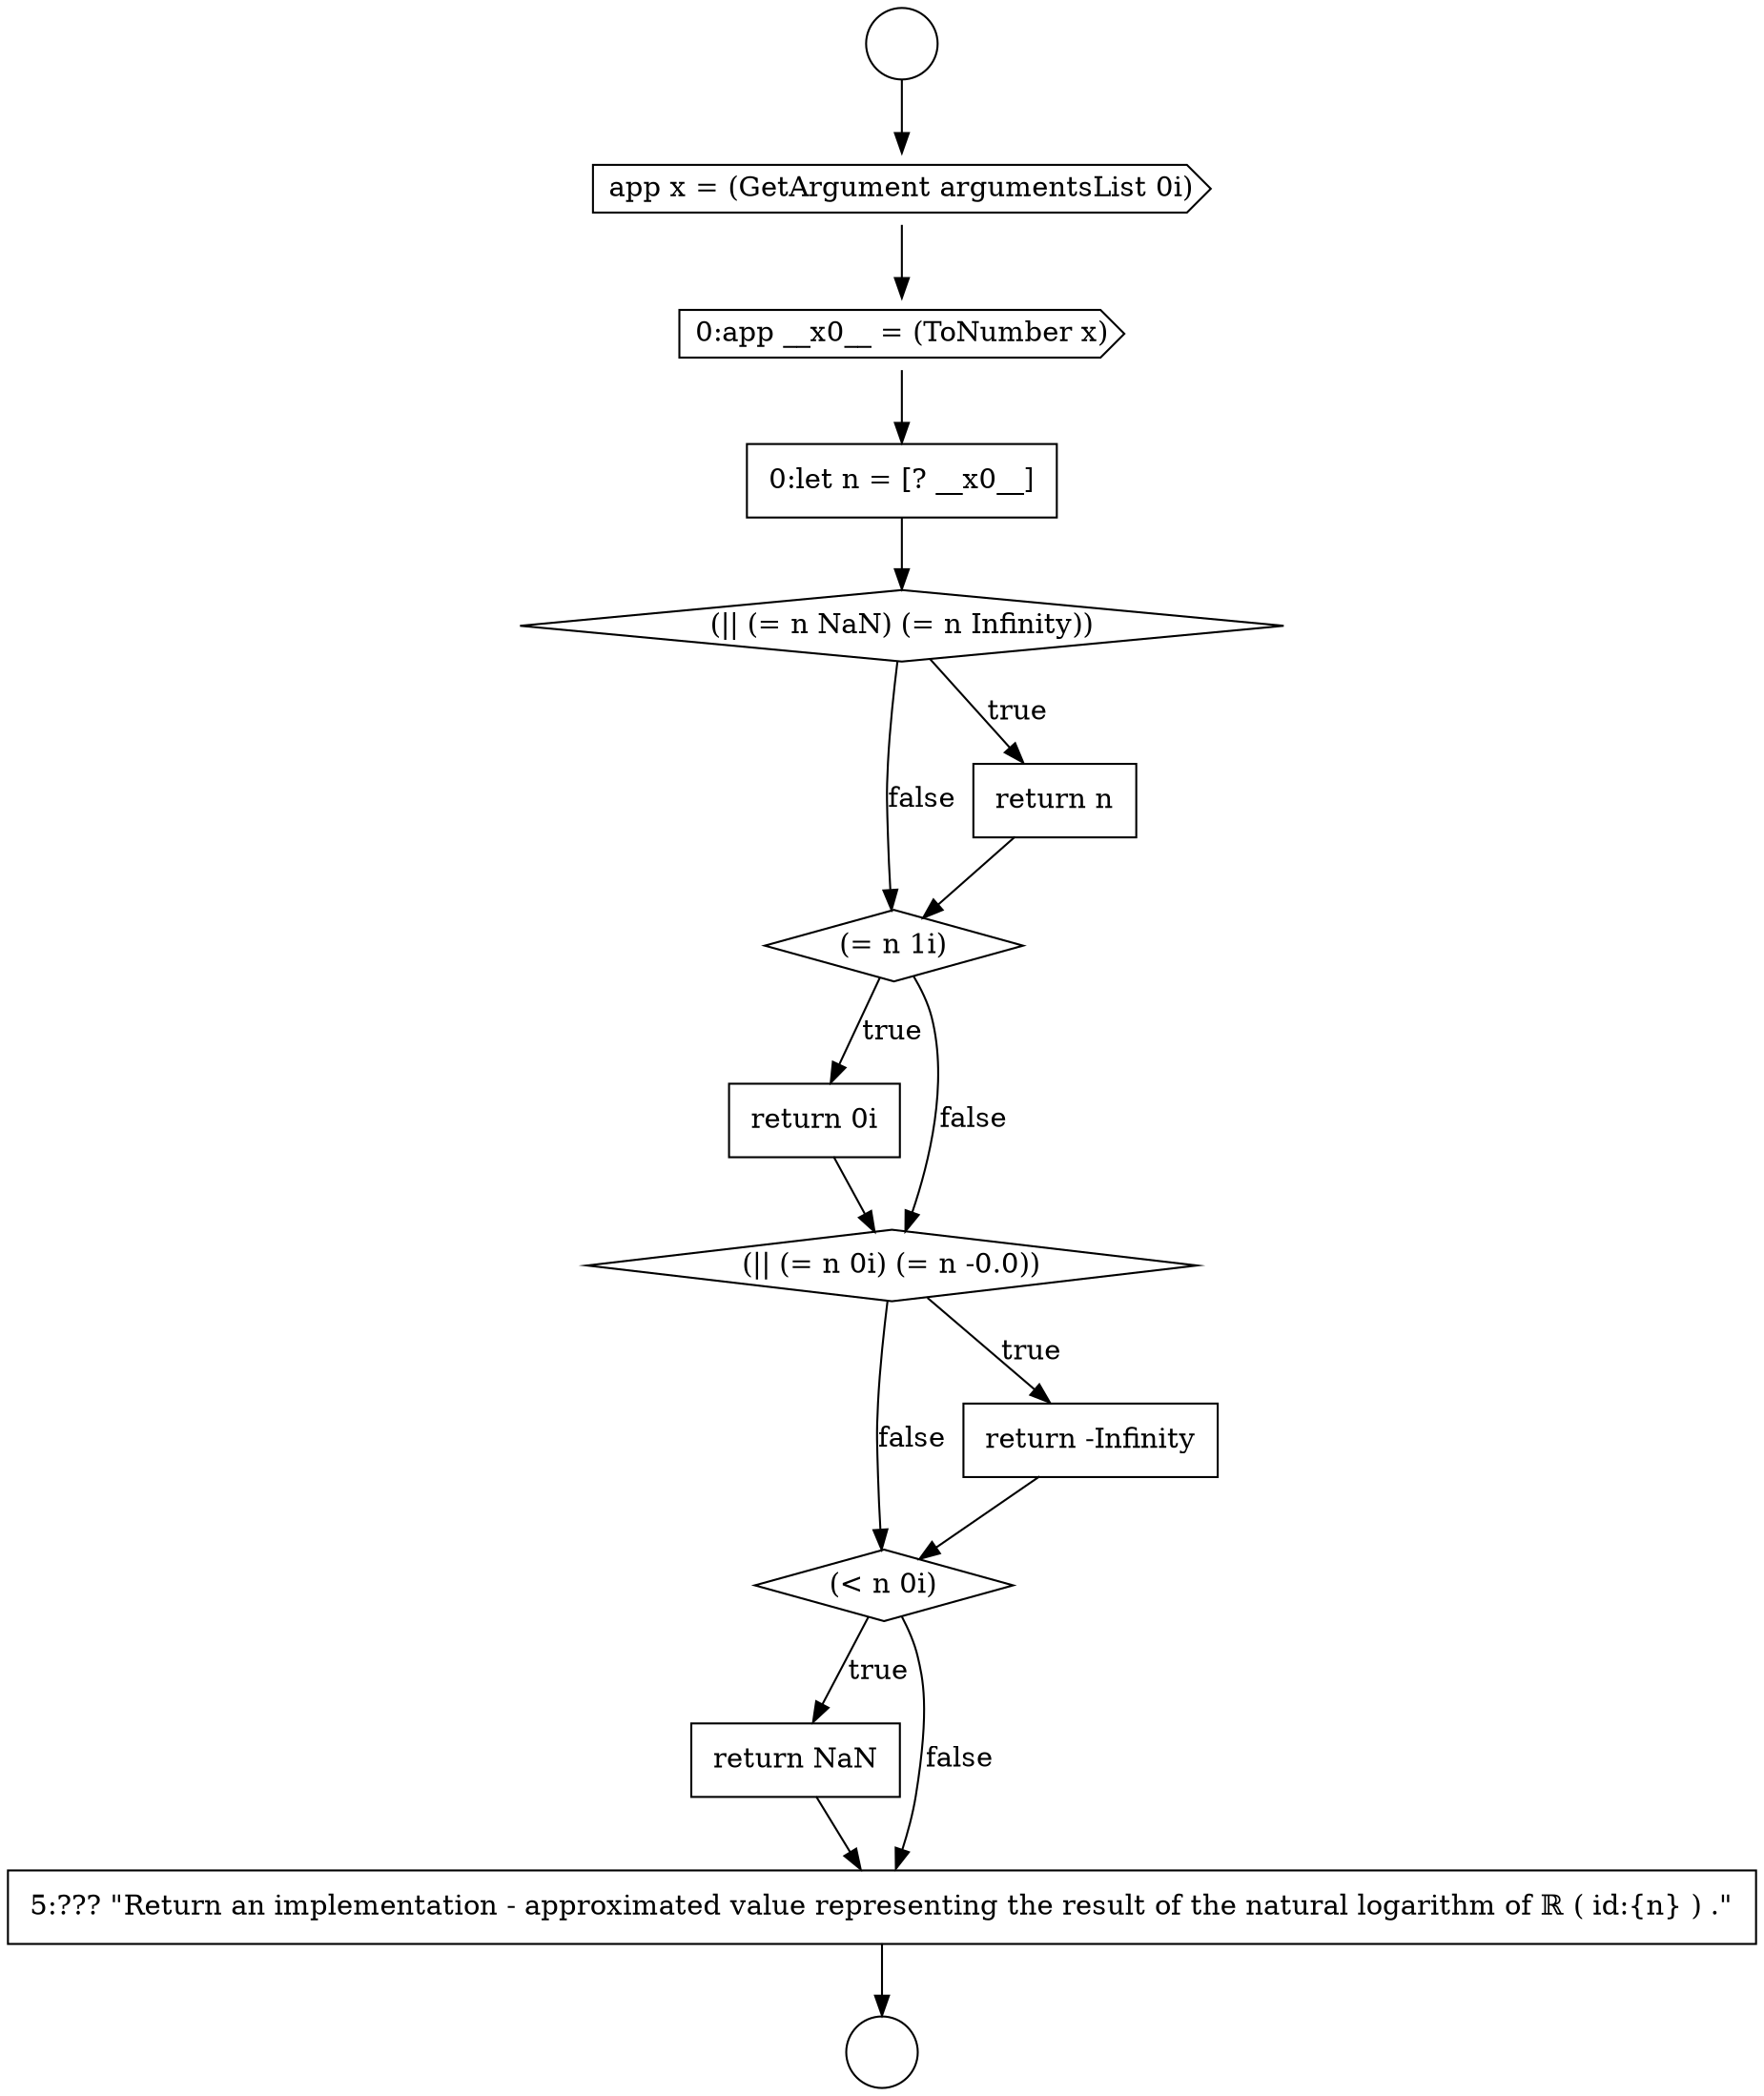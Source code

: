 digraph {
  node12971 [shape=none, margin=0, label=<<font color="black">
    <table border="0" cellborder="1" cellspacing="0" cellpadding="10">
      <tr><td align="left">return NaN</td></tr>
    </table>
  </font>> color="black" fillcolor="white" style=filled]
  node12960 [shape=circle label=" " color="black" fillcolor="white" style=filled]
  node12961 [shape=cds, label=<<font color="black">app x = (GetArgument argumentsList 0i)</font>> color="black" fillcolor="white" style=filled]
  node12966 [shape=diamond, label=<<font color="black">(= n 1i)</font>> color="black" fillcolor="white" style=filled]
  node12970 [shape=diamond, label=<<font color="black">(&lt; n 0i)</font>> color="black" fillcolor="white" style=filled]
  node12959 [shape=circle label=" " color="black" fillcolor="white" style=filled]
  node12967 [shape=none, margin=0, label=<<font color="black">
    <table border="0" cellborder="1" cellspacing="0" cellpadding="10">
      <tr><td align="left">return 0i</td></tr>
    </table>
  </font>> color="black" fillcolor="white" style=filled]
  node12962 [shape=cds, label=<<font color="black">0:app __x0__ = (ToNumber x)</font>> color="black" fillcolor="white" style=filled]
  node12964 [shape=diamond, label=<<font color="black">(|| (= n NaN) (= n Infinity))</font>> color="black" fillcolor="white" style=filled]
  node12969 [shape=none, margin=0, label=<<font color="black">
    <table border="0" cellborder="1" cellspacing="0" cellpadding="10">
      <tr><td align="left">return -Infinity</td></tr>
    </table>
  </font>> color="black" fillcolor="white" style=filled]
  node12972 [shape=none, margin=0, label=<<font color="black">
    <table border="0" cellborder="1" cellspacing="0" cellpadding="10">
      <tr><td align="left">5:??? &quot;Return an implementation - approximated value representing the result of the natural logarithm of ℝ ( id:{n} ) .&quot;</td></tr>
    </table>
  </font>> color="black" fillcolor="white" style=filled]
  node12965 [shape=none, margin=0, label=<<font color="black">
    <table border="0" cellborder="1" cellspacing="0" cellpadding="10">
      <tr><td align="left">return n</td></tr>
    </table>
  </font>> color="black" fillcolor="white" style=filled]
  node12963 [shape=none, margin=0, label=<<font color="black">
    <table border="0" cellborder="1" cellspacing="0" cellpadding="10">
      <tr><td align="left">0:let n = [? __x0__]</td></tr>
    </table>
  </font>> color="black" fillcolor="white" style=filled]
  node12968 [shape=diamond, label=<<font color="black">(|| (= n 0i) (= n -0.0))</font>> color="black" fillcolor="white" style=filled]
  node12962 -> node12963 [ color="black"]
  node12968 -> node12969 [label=<<font color="black">true</font>> color="black"]
  node12968 -> node12970 [label=<<font color="black">false</font>> color="black"]
  node12965 -> node12966 [ color="black"]
  node12969 -> node12970 [ color="black"]
  node12961 -> node12962 [ color="black"]
  node12966 -> node12967 [label=<<font color="black">true</font>> color="black"]
  node12966 -> node12968 [label=<<font color="black">false</font>> color="black"]
  node12972 -> node12960 [ color="black"]
  node12963 -> node12964 [ color="black"]
  node12967 -> node12968 [ color="black"]
  node12971 -> node12972 [ color="black"]
  node12970 -> node12971 [label=<<font color="black">true</font>> color="black"]
  node12970 -> node12972 [label=<<font color="black">false</font>> color="black"]
  node12964 -> node12965 [label=<<font color="black">true</font>> color="black"]
  node12964 -> node12966 [label=<<font color="black">false</font>> color="black"]
  node12959 -> node12961 [ color="black"]
}
